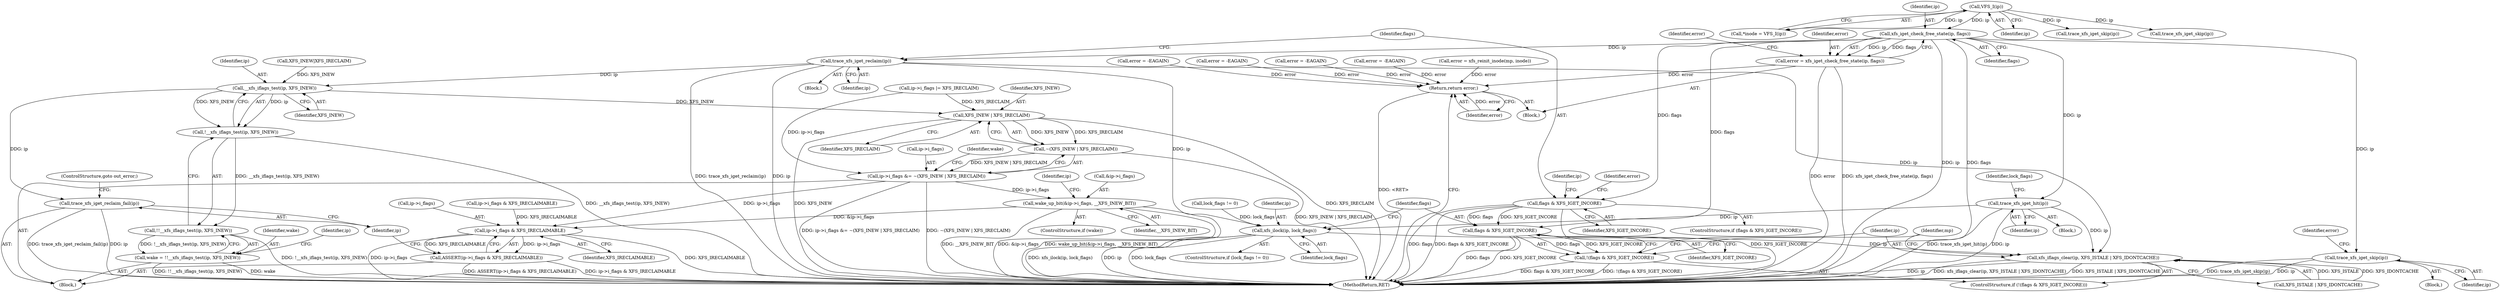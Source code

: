 digraph "0_linux_afca6c5b2595fc44383919fba740c194b0b76aff@API" {
"1000167" [label="(Call,xfs_iget_check_free_state(ip, flags))"];
"1000115" [label="(Call,VFS_I(ip))"];
"1000165" [label="(Call,error = xfs_iget_check_free_state(ip, flags))"];
"1000353" [label="(Return,return error;)"];
"1000180" [label="(Call,trace_xfs_iget_reclaim(ip))"];
"1000222" [label="(Call,__xfs_iflags_test(ip, XFS_INEW))"];
"1000221" [label="(Call,!__xfs_iflags_test(ip, XFS_INEW))"];
"1000220" [label="(Call,!!__xfs_iflags_test(ip, XFS_INEW))"];
"1000218" [label="(Call,wake = !!__xfs_iflags_test(ip, XFS_INEW))"];
"1000230" [label="(Call,XFS_INEW | XFS_IRECLAIM)"];
"1000229" [label="(Call,~(XFS_INEW | XFS_IRECLAIM))"];
"1000225" [label="(Call,ip->i_flags &= ~(XFS_INEW | XFS_IRECLAIM))"];
"1000235" [label="(Call,wake_up_bit(&ip->i_flags, __XFS_INEW_BIT))"];
"1000242" [label="(Call,ip->i_flags & XFS_IRECLAIMABLE)"];
"1000241" [label="(Call,ASSERT(ip->i_flags & XFS_IRECLAIMABLE))"];
"1000247" [label="(Call,trace_xfs_iget_reclaim_fail(ip))"];
"1000328" [label="(Call,xfs_ilock(ip, lock_flags))"];
"1000336" [label="(Call,xfs_iflags_clear(ip, XFS_ISTALE | XFS_IDONTCACHE))"];
"1000183" [label="(Call,flags & XFS_IGET_INCORE)"];
"1000333" [label="(Call,flags & XFS_IGET_INCORE)"];
"1000332" [label="(Call,!(flags & XFS_IGET_INCORE))"];
"1000309" [label="(Call,trace_xfs_iget_skip(ip))"];
"1000322" [label="(Call,trace_xfs_iget_hit(ip))"];
"1000165" [label="(Call,error = xfs_iget_check_free_state(ip, flags))"];
"1000311" [label="(Call,error = -EAGAIN)"];
"1000241" [label="(Call,ASSERT(ip->i_flags & XFS_IRECLAIMABLE))"];
"1000243" [label="(Call,ip->i_flags)"];
"1000219" [label="(Identifier,wake)"];
"1000328" [label="(Call,xfs_ilock(ip, lock_flags))"];
"1000231" [label="(Identifier,XFS_INEW)"];
"1000242" [label="(Call,ip->i_flags & XFS_IRECLAIMABLE)"];
"1000232" [label="(Identifier,XFS_IRECLAIM)"];
"1000323" [label="(Identifier,ip)"];
"1000230" [label="(Call,XFS_INEW | XFS_IRECLAIM)"];
"1000223" [label="(Identifier,ip)"];
"1000229" [label="(Call,~(XFS_INEW | XFS_IRECLAIM))"];
"1000183" [label="(Call,flags & XFS_IGET_INCORE)"];
"1000310" [label="(Identifier,ip)"];
"1000169" [label="(Identifier,flags)"];
"1000355" [label="(MethodReturn,RET)"];
"1000113" [label="(Call,*inode = VFS_I(ip))"];
"1000116" [label="(Identifier,ip)"];
"1000235" [label="(Call,wake_up_bit(&ip->i_flags, __XFS_INEW_BIT))"];
"1000179" [label="(Block,)"];
"1000227" [label="(Identifier,ip)"];
"1000174" [label="(Call,ip->i_flags & XFS_IRECLAIMABLE)"];
"1000222" [label="(Call,__xfs_iflags_test(ip, XFS_INEW))"];
"1000329" [label="(Identifier,ip)"];
"1000180" [label="(Call,trace_xfs_iget_reclaim(ip))"];
"1000194" [label="(Identifier,ip)"];
"1000166" [label="(Identifier,error)"];
"1000322" [label="(Call,trace_xfs_iget_hit(ip))"];
"1000218" [label="(Call,wake = !!__xfs_iflags_test(ip, XFS_INEW))"];
"1000111" [label="(Block,)"];
"1000324" [label="(ControlStructure,if (lock_flags != 0))"];
"1000233" [label="(ControlStructure,if (wake))"];
"1000192" [label="(Call,ip->i_flags |= XFS_IRECLAIM)"];
"1000160" [label="(Call,error = -EAGAIN)"];
"1000187" [label="(Call,error = -EAGAIN)"];
"1000303" [label="(Block,)"];
"1000248" [label="(Identifier,ip)"];
"1000336" [label="(Call,xfs_iflags_clear(ip, XFS_ISTALE | XFS_IDONTCACHE))"];
"1000325" [label="(Call,lock_flags != 0)"];
"1000249" [label="(ControlStructure,goto out_error;)"];
"1000225" [label="(Call,ip->i_flags &= ~(XFS_INEW | XFS_IRECLAIM))"];
"1000224" [label="(Identifier,XFS_INEW)"];
"1000354" [label="(Identifier,error)"];
"1000221" [label="(Call,!__xfs_iflags_test(ip, XFS_INEW))"];
"1000338" [label="(Call,XFS_ISTALE | XFS_IDONTCACHE)"];
"1000203" [label="(Call,error = xfs_reinit_inode(mp, inode))"];
"1000151" [label="(Call,XFS_INEW|XFS_IRECLAIM)"];
"1000342" [label="(Identifier,mp)"];
"1000226" [label="(Call,ip->i_flags)"];
"1000181" [label="(Identifier,ip)"];
"1000210" [label="(Block,)"];
"1000330" [label="(Identifier,lock_flags)"];
"1000331" [label="(ControlStructure,if (!(flags & XFS_IGET_INCORE)))"];
"1000244" [label="(Identifier,ip)"];
"1000171" [label="(Identifier,error)"];
"1000136" [label="(Call,trace_xfs_iget_skip(ip))"];
"1000335" [label="(Identifier,XFS_IGET_INCORE)"];
"1000326" [label="(Identifier,lock_flags)"];
"1000236" [label="(Call,&ip->i_flags)"];
"1000334" [label="(Identifier,flags)"];
"1000246" [label="(Identifier,XFS_IRECLAIMABLE)"];
"1000115" [label="(Call,VFS_I(ip))"];
"1000167" [label="(Call,xfs_iget_check_free_state(ip, flags))"];
"1000240" [label="(Identifier,__XFS_INEW_BIT)"];
"1000312" [label="(Identifier,error)"];
"1000185" [label="(Identifier,XFS_IGET_INCORE)"];
"1000188" [label="(Identifier,error)"];
"1000308" [label="(Block,)"];
"1000155" [label="(Call,trace_xfs_iget_skip(ip))"];
"1000220" [label="(Call,!!__xfs_iflags_test(ip, XFS_INEW))"];
"1000353" [label="(Return,return error;)"];
"1000247" [label="(Call,trace_xfs_iget_reclaim_fail(ip))"];
"1000309" [label="(Call,trace_xfs_iget_skip(ip))"];
"1000184" [label="(Identifier,flags)"];
"1000234" [label="(Identifier,wake)"];
"1000337" [label="(Identifier,ip)"];
"1000168" [label="(Identifier,ip)"];
"1000333" [label="(Call,flags & XFS_IGET_INCORE)"];
"1000141" [label="(Call,error = -EAGAIN)"];
"1000182" [label="(ControlStructure,if (flags & XFS_IGET_INCORE))"];
"1000332" [label="(Call,!(flags & XFS_IGET_INCORE))"];
"1000167" -> "1000165"  [label="AST: "];
"1000167" -> "1000169"  [label="CFG: "];
"1000168" -> "1000167"  [label="AST: "];
"1000169" -> "1000167"  [label="AST: "];
"1000165" -> "1000167"  [label="CFG: "];
"1000167" -> "1000355"  [label="DDG: ip"];
"1000167" -> "1000355"  [label="DDG: flags"];
"1000167" -> "1000165"  [label="DDG: ip"];
"1000167" -> "1000165"  [label="DDG: flags"];
"1000115" -> "1000167"  [label="DDG: ip"];
"1000167" -> "1000180"  [label="DDG: ip"];
"1000167" -> "1000183"  [label="DDG: flags"];
"1000167" -> "1000309"  [label="DDG: ip"];
"1000167" -> "1000322"  [label="DDG: ip"];
"1000167" -> "1000333"  [label="DDG: flags"];
"1000115" -> "1000113"  [label="AST: "];
"1000115" -> "1000116"  [label="CFG: "];
"1000116" -> "1000115"  [label="AST: "];
"1000113" -> "1000115"  [label="CFG: "];
"1000115" -> "1000113"  [label="DDG: ip"];
"1000115" -> "1000136"  [label="DDG: ip"];
"1000115" -> "1000155"  [label="DDG: ip"];
"1000165" -> "1000111"  [label="AST: "];
"1000166" -> "1000165"  [label="AST: "];
"1000171" -> "1000165"  [label="CFG: "];
"1000165" -> "1000355"  [label="DDG: error"];
"1000165" -> "1000355"  [label="DDG: xfs_iget_check_free_state(ip, flags)"];
"1000165" -> "1000353"  [label="DDG: error"];
"1000353" -> "1000111"  [label="AST: "];
"1000353" -> "1000354"  [label="CFG: "];
"1000354" -> "1000353"  [label="AST: "];
"1000355" -> "1000353"  [label="CFG: "];
"1000353" -> "1000355"  [label="DDG: <RET>"];
"1000354" -> "1000353"  [label="DDG: error"];
"1000187" -> "1000353"  [label="DDG: error"];
"1000160" -> "1000353"  [label="DDG: error"];
"1000203" -> "1000353"  [label="DDG: error"];
"1000311" -> "1000353"  [label="DDG: error"];
"1000141" -> "1000353"  [label="DDG: error"];
"1000180" -> "1000179"  [label="AST: "];
"1000180" -> "1000181"  [label="CFG: "];
"1000181" -> "1000180"  [label="AST: "];
"1000184" -> "1000180"  [label="CFG: "];
"1000180" -> "1000355"  [label="DDG: ip"];
"1000180" -> "1000355"  [label="DDG: trace_xfs_iget_reclaim(ip)"];
"1000180" -> "1000222"  [label="DDG: ip"];
"1000180" -> "1000328"  [label="DDG: ip"];
"1000180" -> "1000336"  [label="DDG: ip"];
"1000222" -> "1000221"  [label="AST: "];
"1000222" -> "1000224"  [label="CFG: "];
"1000223" -> "1000222"  [label="AST: "];
"1000224" -> "1000222"  [label="AST: "];
"1000221" -> "1000222"  [label="CFG: "];
"1000222" -> "1000221"  [label="DDG: ip"];
"1000222" -> "1000221"  [label="DDG: XFS_INEW"];
"1000151" -> "1000222"  [label="DDG: XFS_INEW"];
"1000222" -> "1000230"  [label="DDG: XFS_INEW"];
"1000222" -> "1000247"  [label="DDG: ip"];
"1000221" -> "1000220"  [label="AST: "];
"1000220" -> "1000221"  [label="CFG: "];
"1000221" -> "1000355"  [label="DDG: __xfs_iflags_test(ip, XFS_INEW)"];
"1000221" -> "1000220"  [label="DDG: __xfs_iflags_test(ip, XFS_INEW)"];
"1000220" -> "1000218"  [label="AST: "];
"1000218" -> "1000220"  [label="CFG: "];
"1000220" -> "1000355"  [label="DDG: !__xfs_iflags_test(ip, XFS_INEW)"];
"1000220" -> "1000218"  [label="DDG: !__xfs_iflags_test(ip, XFS_INEW)"];
"1000218" -> "1000210"  [label="AST: "];
"1000219" -> "1000218"  [label="AST: "];
"1000227" -> "1000218"  [label="CFG: "];
"1000218" -> "1000355"  [label="DDG: wake"];
"1000218" -> "1000355"  [label="DDG: !!__xfs_iflags_test(ip, XFS_INEW)"];
"1000230" -> "1000229"  [label="AST: "];
"1000230" -> "1000232"  [label="CFG: "];
"1000231" -> "1000230"  [label="AST: "];
"1000232" -> "1000230"  [label="AST: "];
"1000229" -> "1000230"  [label="CFG: "];
"1000230" -> "1000355"  [label="DDG: XFS_IRECLAIM"];
"1000230" -> "1000355"  [label="DDG: XFS_INEW"];
"1000230" -> "1000229"  [label="DDG: XFS_INEW"];
"1000230" -> "1000229"  [label="DDG: XFS_IRECLAIM"];
"1000192" -> "1000230"  [label="DDG: XFS_IRECLAIM"];
"1000229" -> "1000225"  [label="AST: "];
"1000225" -> "1000229"  [label="CFG: "];
"1000229" -> "1000355"  [label="DDG: XFS_INEW | XFS_IRECLAIM"];
"1000229" -> "1000225"  [label="DDG: XFS_INEW | XFS_IRECLAIM"];
"1000225" -> "1000210"  [label="AST: "];
"1000226" -> "1000225"  [label="AST: "];
"1000234" -> "1000225"  [label="CFG: "];
"1000225" -> "1000355"  [label="DDG: ip->i_flags &= ~(XFS_INEW | XFS_IRECLAIM)"];
"1000225" -> "1000355"  [label="DDG: ~(XFS_INEW | XFS_IRECLAIM)"];
"1000192" -> "1000225"  [label="DDG: ip->i_flags"];
"1000225" -> "1000235"  [label="DDG: ip->i_flags"];
"1000225" -> "1000242"  [label="DDG: ip->i_flags"];
"1000235" -> "1000233"  [label="AST: "];
"1000235" -> "1000240"  [label="CFG: "];
"1000236" -> "1000235"  [label="AST: "];
"1000240" -> "1000235"  [label="AST: "];
"1000244" -> "1000235"  [label="CFG: "];
"1000235" -> "1000355"  [label="DDG: &ip->i_flags"];
"1000235" -> "1000355"  [label="DDG: wake_up_bit(&ip->i_flags, __XFS_INEW_BIT)"];
"1000235" -> "1000355"  [label="DDG: __XFS_INEW_BIT"];
"1000235" -> "1000242"  [label="DDG: &ip->i_flags"];
"1000242" -> "1000241"  [label="AST: "];
"1000242" -> "1000246"  [label="CFG: "];
"1000243" -> "1000242"  [label="AST: "];
"1000246" -> "1000242"  [label="AST: "];
"1000241" -> "1000242"  [label="CFG: "];
"1000242" -> "1000355"  [label="DDG: XFS_IRECLAIMABLE"];
"1000242" -> "1000355"  [label="DDG: ip->i_flags"];
"1000242" -> "1000241"  [label="DDG: ip->i_flags"];
"1000242" -> "1000241"  [label="DDG: XFS_IRECLAIMABLE"];
"1000174" -> "1000242"  [label="DDG: XFS_IRECLAIMABLE"];
"1000241" -> "1000210"  [label="AST: "];
"1000248" -> "1000241"  [label="CFG: "];
"1000241" -> "1000355"  [label="DDG: ip->i_flags & XFS_IRECLAIMABLE"];
"1000241" -> "1000355"  [label="DDG: ASSERT(ip->i_flags & XFS_IRECLAIMABLE)"];
"1000247" -> "1000210"  [label="AST: "];
"1000247" -> "1000248"  [label="CFG: "];
"1000248" -> "1000247"  [label="AST: "];
"1000249" -> "1000247"  [label="CFG: "];
"1000247" -> "1000355"  [label="DDG: ip"];
"1000247" -> "1000355"  [label="DDG: trace_xfs_iget_reclaim_fail(ip)"];
"1000328" -> "1000324"  [label="AST: "];
"1000328" -> "1000330"  [label="CFG: "];
"1000329" -> "1000328"  [label="AST: "];
"1000330" -> "1000328"  [label="AST: "];
"1000334" -> "1000328"  [label="CFG: "];
"1000328" -> "1000355"  [label="DDG: xfs_ilock(ip, lock_flags)"];
"1000328" -> "1000355"  [label="DDG: ip"];
"1000328" -> "1000355"  [label="DDG: lock_flags"];
"1000322" -> "1000328"  [label="DDG: ip"];
"1000325" -> "1000328"  [label="DDG: lock_flags"];
"1000328" -> "1000336"  [label="DDG: ip"];
"1000336" -> "1000331"  [label="AST: "];
"1000336" -> "1000338"  [label="CFG: "];
"1000337" -> "1000336"  [label="AST: "];
"1000338" -> "1000336"  [label="AST: "];
"1000342" -> "1000336"  [label="CFG: "];
"1000336" -> "1000355"  [label="DDG: xfs_iflags_clear(ip, XFS_ISTALE | XFS_IDONTCACHE)"];
"1000336" -> "1000355"  [label="DDG: XFS_ISTALE | XFS_IDONTCACHE"];
"1000336" -> "1000355"  [label="DDG: ip"];
"1000322" -> "1000336"  [label="DDG: ip"];
"1000338" -> "1000336"  [label="DDG: XFS_ISTALE"];
"1000338" -> "1000336"  [label="DDG: XFS_IDONTCACHE"];
"1000183" -> "1000182"  [label="AST: "];
"1000183" -> "1000185"  [label="CFG: "];
"1000184" -> "1000183"  [label="AST: "];
"1000185" -> "1000183"  [label="AST: "];
"1000188" -> "1000183"  [label="CFG: "];
"1000194" -> "1000183"  [label="CFG: "];
"1000183" -> "1000355"  [label="DDG: XFS_IGET_INCORE"];
"1000183" -> "1000355"  [label="DDG: flags"];
"1000183" -> "1000355"  [label="DDG: flags & XFS_IGET_INCORE"];
"1000183" -> "1000333"  [label="DDG: flags"];
"1000183" -> "1000333"  [label="DDG: XFS_IGET_INCORE"];
"1000333" -> "1000332"  [label="AST: "];
"1000333" -> "1000335"  [label="CFG: "];
"1000334" -> "1000333"  [label="AST: "];
"1000335" -> "1000333"  [label="AST: "];
"1000332" -> "1000333"  [label="CFG: "];
"1000333" -> "1000355"  [label="DDG: flags"];
"1000333" -> "1000355"  [label="DDG: XFS_IGET_INCORE"];
"1000333" -> "1000332"  [label="DDG: flags"];
"1000333" -> "1000332"  [label="DDG: XFS_IGET_INCORE"];
"1000332" -> "1000331"  [label="AST: "];
"1000337" -> "1000332"  [label="CFG: "];
"1000342" -> "1000332"  [label="CFG: "];
"1000332" -> "1000355"  [label="DDG: flags & XFS_IGET_INCORE"];
"1000332" -> "1000355"  [label="DDG: !(flags & XFS_IGET_INCORE)"];
"1000309" -> "1000308"  [label="AST: "];
"1000309" -> "1000310"  [label="CFG: "];
"1000310" -> "1000309"  [label="AST: "];
"1000312" -> "1000309"  [label="CFG: "];
"1000309" -> "1000355"  [label="DDG: ip"];
"1000309" -> "1000355"  [label="DDG: trace_xfs_iget_skip(ip)"];
"1000322" -> "1000303"  [label="AST: "];
"1000322" -> "1000323"  [label="CFG: "];
"1000323" -> "1000322"  [label="AST: "];
"1000326" -> "1000322"  [label="CFG: "];
"1000322" -> "1000355"  [label="DDG: trace_xfs_iget_hit(ip)"];
"1000322" -> "1000355"  [label="DDG: ip"];
}
